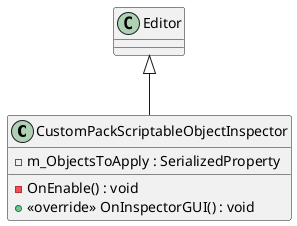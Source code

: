 @startuml
class CustomPackScriptableObjectInspector {
    - m_ObjectsToApply : SerializedProperty
    - OnEnable() : void
    + <<override>> OnInspectorGUI() : void
}
Editor <|-- CustomPackScriptableObjectInspector
@enduml
